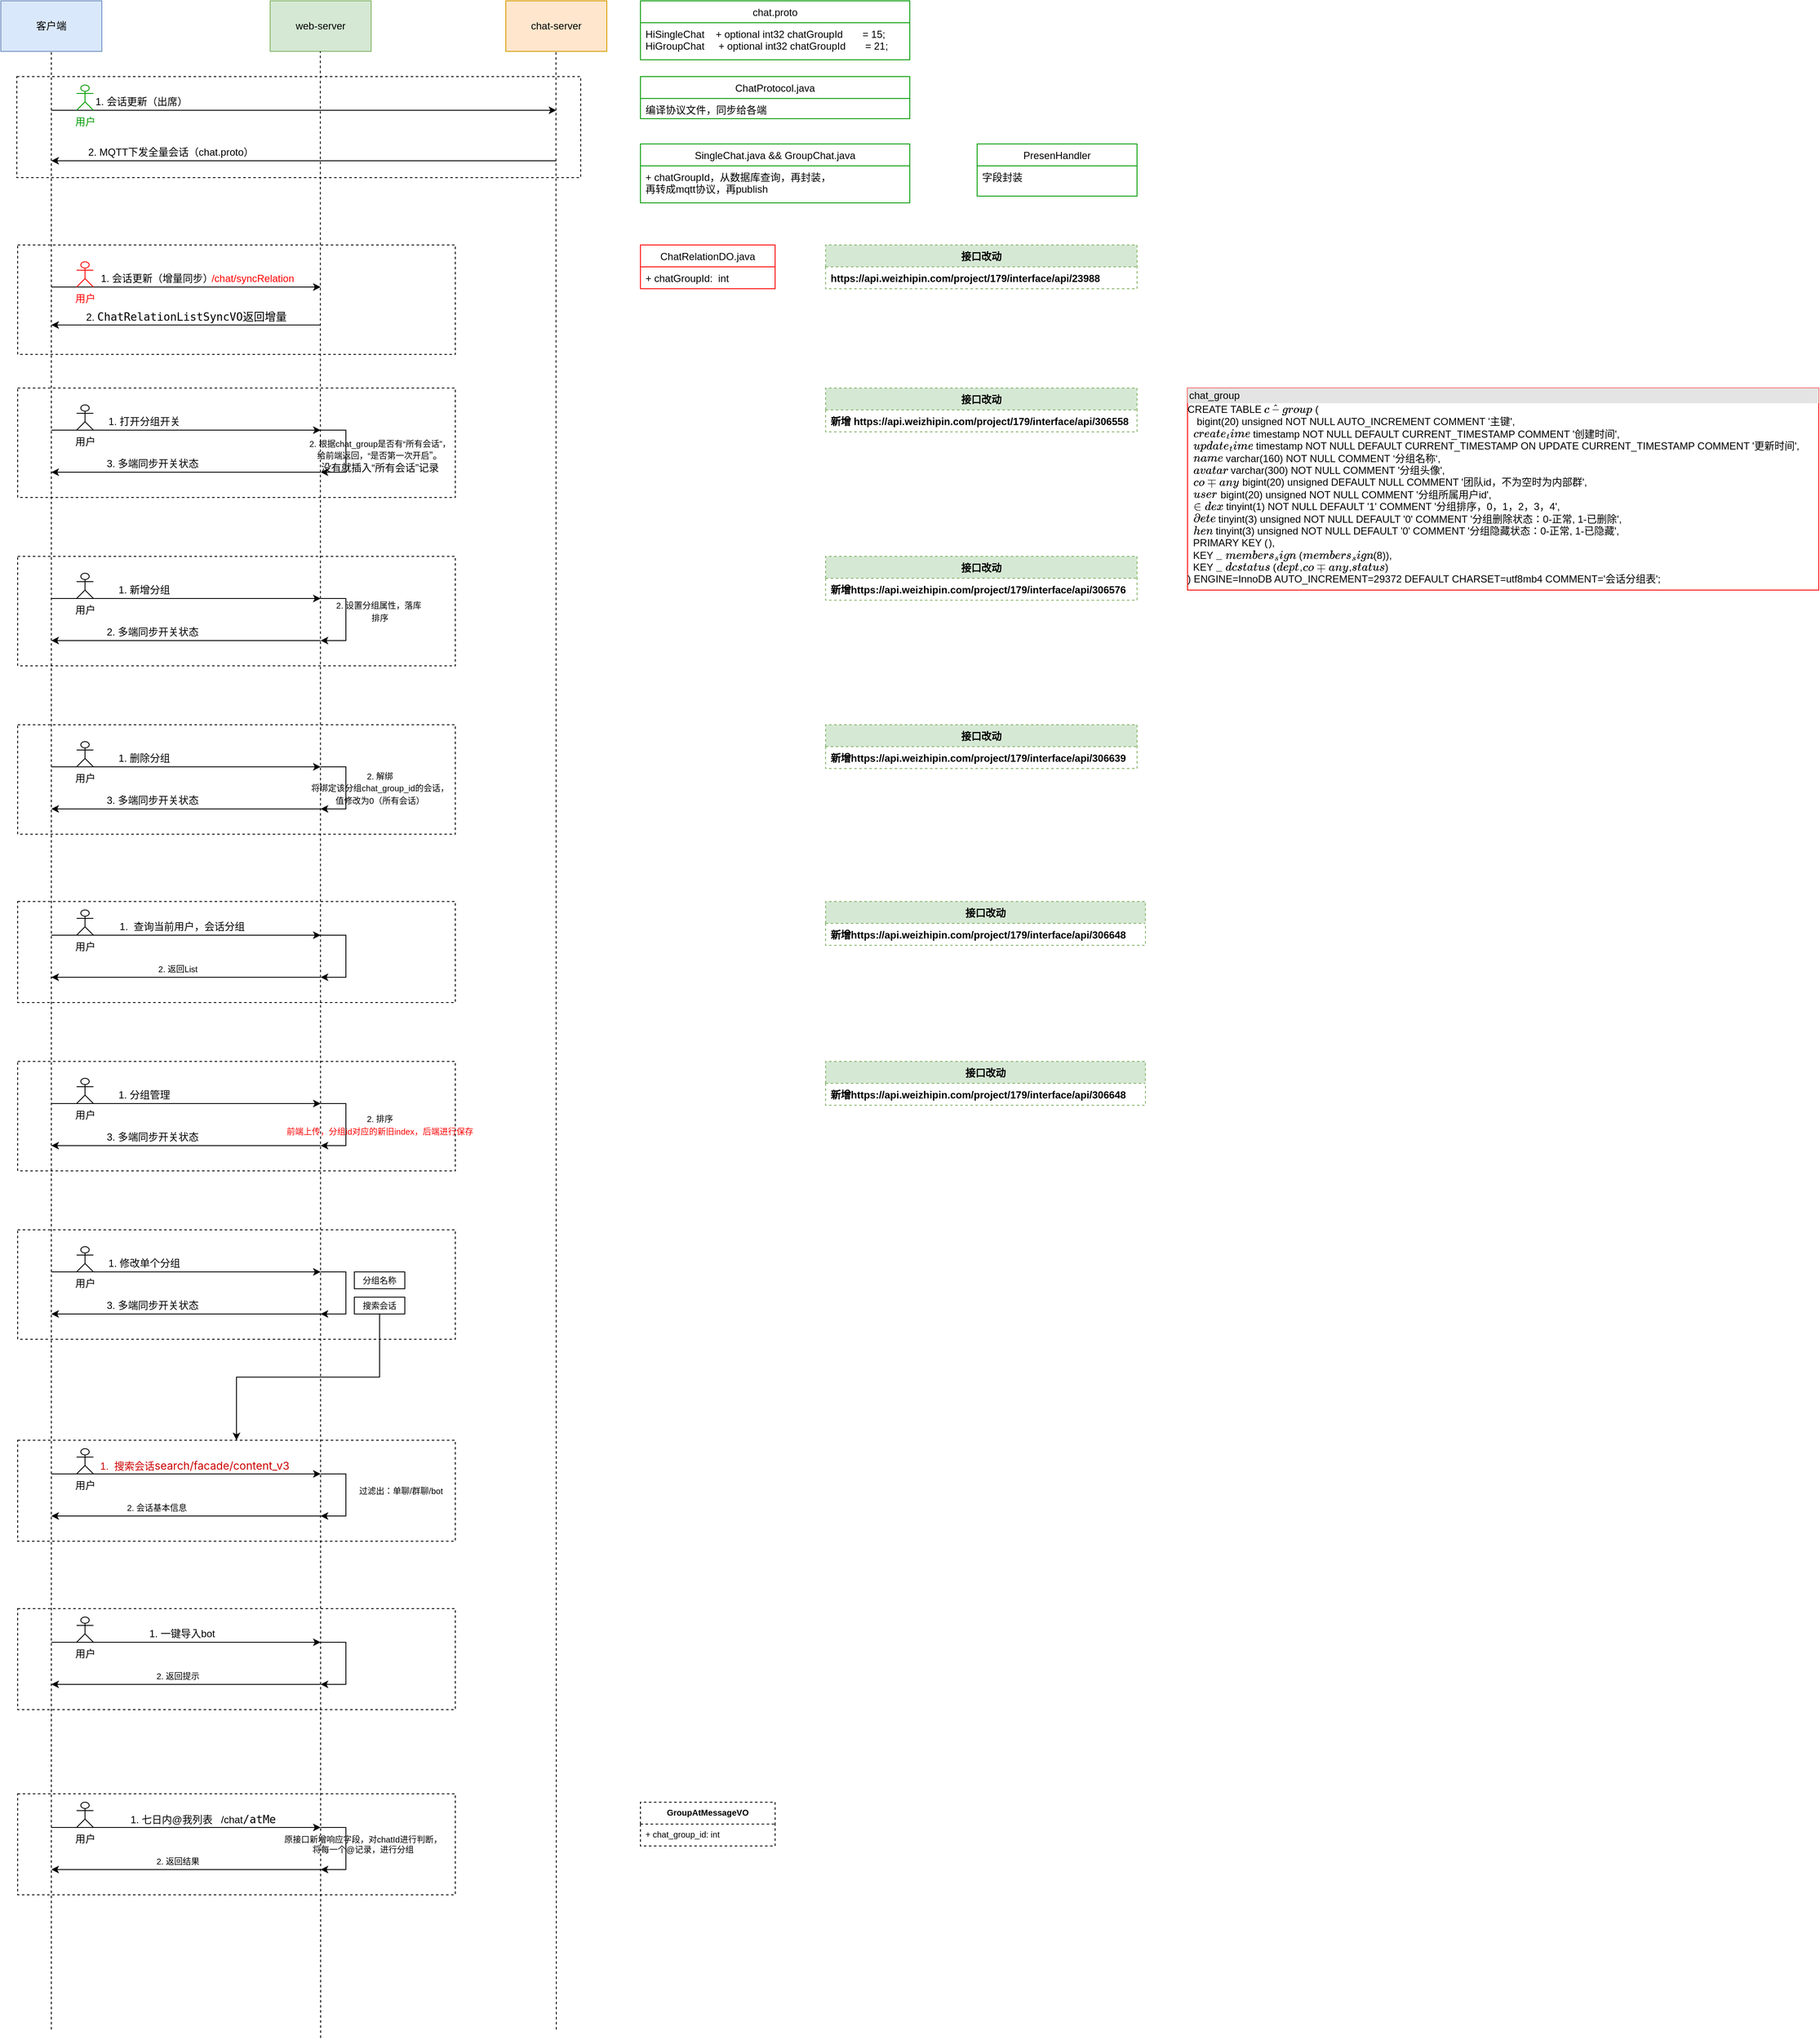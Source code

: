 <mxfile version="18.0.7" type="github">
  <diagram id="2Kw0UDBsUmubdd8x-OYx" name="Page-1">
    <mxGraphModel dx="1878" dy="953" grid="1" gridSize="10" guides="1" tooltips="1" connect="1" arrows="1" fold="1" page="1" pageScale="1" pageWidth="827" pageHeight="1169" math="0" shadow="0">
      <root>
        <mxCell id="0" />
        <mxCell id="1" parent="0" />
        <mxCell id="W-_6HZPZvxM8ELVaEarW-81" value="" style="rounded=0;whiteSpace=wrap;html=1;labelBackgroundColor=none;fontColor=#000000;strokeColor=#000000;dashed=1;fillColor=none;" vertex="1" parent="1">
          <mxGeometry x="80" y="530" width="520" height="130" as="geometry" />
        </mxCell>
        <mxCell id="W-_6HZPZvxM8ELVaEarW-2" value="客户端" style="rounded=0;whiteSpace=wrap;html=1;fillColor=#dae8fc;strokeColor=#6c8ebf;" vertex="1" parent="1">
          <mxGeometry x="60" y="70" width="120" height="60" as="geometry" />
        </mxCell>
        <mxCell id="W-_6HZPZvxM8ELVaEarW-3" value="web-server" style="rounded=0;whiteSpace=wrap;html=1;fillColor=#d5e8d4;strokeColor=#82b366;" vertex="1" parent="1">
          <mxGeometry x="380" y="70" width="120" height="60" as="geometry" />
        </mxCell>
        <mxCell id="W-_6HZPZvxM8ELVaEarW-5" value="" style="endArrow=none;dashed=1;html=1;rounded=0;entryX=0.5;entryY=1;entryDx=0;entryDy=0;" edge="1" parent="1" target="W-_6HZPZvxM8ELVaEarW-2">
          <mxGeometry width="50" height="50" relative="1" as="geometry">
            <mxPoint x="120" y="2480" as="sourcePoint" />
            <mxPoint x="530" y="240" as="targetPoint" />
          </mxGeometry>
        </mxCell>
        <mxCell id="W-_6HZPZvxM8ELVaEarW-6" value="" style="endArrow=none;dashed=1;html=1;rounded=0;entryX=0.5;entryY=1;entryDx=0;entryDy=0;" edge="1" parent="1">
          <mxGeometry width="50" height="50" relative="1" as="geometry">
            <mxPoint x="440" y="2490" as="sourcePoint" />
            <mxPoint x="439.63" y="130" as="targetPoint" />
          </mxGeometry>
        </mxCell>
        <mxCell id="W-_6HZPZvxM8ELVaEarW-8" value="chat-server" style="rounded=0;whiteSpace=wrap;html=1;fillColor=#ffe6cc;strokeColor=#d79b00;" vertex="1" parent="1">
          <mxGeometry x="660" y="70" width="120" height="60" as="geometry" />
        </mxCell>
        <mxCell id="W-_6HZPZvxM8ELVaEarW-9" value="" style="endArrow=none;dashed=1;html=1;rounded=0;entryX=0.5;entryY=1;entryDx=0;entryDy=0;" edge="1" parent="1">
          <mxGeometry width="50" height="50" relative="1" as="geometry">
            <mxPoint x="720" y="2480" as="sourcePoint" />
            <mxPoint x="719.63" y="130" as="targetPoint" />
          </mxGeometry>
        </mxCell>
        <mxCell id="W-_6HZPZvxM8ELVaEarW-14" value="" style="endArrow=classic;html=1;rounded=0;" edge="1" parent="1">
          <mxGeometry width="50" height="50" relative="1" as="geometry">
            <mxPoint x="120" y="200" as="sourcePoint" />
            <mxPoint x="720" y="200" as="targetPoint" />
          </mxGeometry>
        </mxCell>
        <mxCell id="W-_6HZPZvxM8ELVaEarW-15" value="&lt;span style=&quot;white-space: pre;&quot;&gt;	&lt;/span&gt;1. 会话更新（出席）" style="text;html=1;align=center;verticalAlign=middle;resizable=0;points=[];autosize=1;strokeColor=none;fillColor=none;" vertex="1" parent="1">
          <mxGeometry x="150" y="180" width="150" height="20" as="geometry" />
        </mxCell>
        <mxCell id="W-_6HZPZvxM8ELVaEarW-16" value="&lt;font color=&quot;#009900&quot;&gt;用户&lt;/font&gt;" style="shape=umlActor;verticalLabelPosition=bottom;verticalAlign=top;html=1;strokeColor=#009900;" vertex="1" parent="1">
          <mxGeometry x="150" y="170" width="20" height="30" as="geometry" />
        </mxCell>
        <mxCell id="W-_6HZPZvxM8ELVaEarW-19" value="" style="endArrow=classic;html=1;rounded=0;" edge="1" parent="1">
          <mxGeometry width="50" height="50" relative="1" as="geometry">
            <mxPoint x="120" y="410" as="sourcePoint" />
            <mxPoint x="440" y="410" as="targetPoint" />
          </mxGeometry>
        </mxCell>
        <mxCell id="W-_6HZPZvxM8ELVaEarW-20" value="" style="endArrow=classic;html=1;rounded=0;" edge="1" parent="1">
          <mxGeometry width="50" height="50" relative="1" as="geometry">
            <mxPoint x="720" y="260" as="sourcePoint" />
            <mxPoint x="120" y="260" as="targetPoint" />
          </mxGeometry>
        </mxCell>
        <mxCell id="W-_6HZPZvxM8ELVaEarW-21" value="2. MQTT下发全量会话（chat.proto）&amp;nbsp; &amp;nbsp; &amp;nbsp;" style="text;html=1;align=center;verticalAlign=middle;resizable=0;points=[];autosize=1;strokeColor=none;fillColor=none;" vertex="1" parent="1">
          <mxGeometry x="155" y="240" width="230" height="20" as="geometry" />
        </mxCell>
        <mxCell id="W-_6HZPZvxM8ELVaEarW-22" value="chat.proto" style="swimlane;fontStyle=0;childLayout=stackLayout;horizontal=1;startSize=26;fillColor=none;horizontalStack=0;resizeParent=1;resizeParentMax=0;resizeLast=0;collapsible=1;marginBottom=0;fontColor=default;strokeColor=#009900;" vertex="1" parent="1">
          <mxGeometry x="820" y="70" width="320" height="70" as="geometry" />
        </mxCell>
        <mxCell id="W-_6HZPZvxM8ELVaEarW-24" value="HiSingleChat    + optional int32 chatGroupId       = 15;&#xa;HiGroupChat     + optional int32 chatGroupId       = 21;" style="text;strokeColor=#009900;fillColor=none;align=left;verticalAlign=top;spacingLeft=4;spacingRight=4;overflow=hidden;rotatable=0;points=[[0,0.5],[1,0.5]];portConstraint=eastwest;labelBackgroundColor=default;" vertex="1" parent="W-_6HZPZvxM8ELVaEarW-22">
          <mxGeometry y="26" width="320" height="44" as="geometry" />
        </mxCell>
        <mxCell id="W-_6HZPZvxM8ELVaEarW-32" value="ChatProtocol.java" style="swimlane;fontStyle=0;childLayout=stackLayout;horizontal=1;startSize=26;fillColor=none;horizontalStack=0;resizeParent=1;resizeParentMax=0;resizeLast=0;collapsible=1;marginBottom=0;fontColor=default;strokeColor=#009900;" vertex="1" parent="1">
          <mxGeometry x="820" y="160" width="320" height="50" as="geometry" />
        </mxCell>
        <mxCell id="W-_6HZPZvxM8ELVaEarW-33" value="编译协议文件，同步给各端" style="text;strokeColor=#009900;fillColor=none;align=left;verticalAlign=top;spacingLeft=4;spacingRight=4;overflow=hidden;rotatable=0;points=[[0,0.5],[1,0.5]];portConstraint=eastwest;labelBackgroundColor=default;" vertex="1" parent="W-_6HZPZvxM8ELVaEarW-32">
          <mxGeometry y="26" width="320" height="24" as="geometry" />
        </mxCell>
        <mxCell id="W-_6HZPZvxM8ELVaEarW-34" value="SingleChat.java &amp;&amp; GroupChat.java" style="swimlane;fontStyle=0;childLayout=stackLayout;horizontal=1;startSize=26;fillColor=none;horizontalStack=0;resizeParent=1;resizeParentMax=0;resizeLast=0;collapsible=1;marginBottom=0;fontColor=default;strokeColor=#009900;" vertex="1" parent="1">
          <mxGeometry x="820" y="240" width="320" height="70" as="geometry" />
        </mxCell>
        <mxCell id="W-_6HZPZvxM8ELVaEarW-35" value="+ chatGroupId，从数据库查询，再封装，&#xa;再转成mqtt协议，再publish" style="text;strokeColor=#009900;fillColor=none;align=left;verticalAlign=top;spacingLeft=4;spacingRight=4;overflow=hidden;rotatable=0;points=[[0,0.5],[1,0.5]];portConstraint=eastwest;labelBackgroundColor=default;" vertex="1" parent="W-_6HZPZvxM8ELVaEarW-34">
          <mxGeometry y="26" width="320" height="44" as="geometry" />
        </mxCell>
        <mxCell id="W-_6HZPZvxM8ELVaEarW-55" value="&lt;font color=&quot;#ff0000&quot;&gt;用户&lt;/font&gt;" style="shape=umlActor;verticalLabelPosition=bottom;verticalAlign=top;html=1;strokeColor=#FF0000;" vertex="1" parent="1">
          <mxGeometry x="150" y="380" width="20" height="30" as="geometry" />
        </mxCell>
        <mxCell id="W-_6HZPZvxM8ELVaEarW-61" value="&lt;font color=&quot;#000000&quot;&gt;1. 会话更新（增量同步）&lt;/font&gt;" style="text;html=1;align=center;verticalAlign=middle;resizable=0;points=[];autosize=1;strokeColor=none;fillColor=none;fontColor=#009900;" vertex="1" parent="1">
          <mxGeometry x="170" y="390" width="150" height="20" as="geometry" />
        </mxCell>
        <mxCell id="W-_6HZPZvxM8ELVaEarW-64" value="/chat/syncRelation" style="text;html=1;align=center;verticalAlign=middle;resizable=0;points=[];autosize=1;strokeColor=none;fillColor=none;fontColor=#FF0000;" vertex="1" parent="1">
          <mxGeometry x="304" y="390" width="110" height="20" as="geometry" />
        </mxCell>
        <mxCell id="W-_6HZPZvxM8ELVaEarW-66" value="ChatRelationDO.java" style="swimlane;fontStyle=0;align=center;verticalAlign=top;childLayout=stackLayout;horizontal=1;startSize=26;horizontalStack=0;resizeParent=1;resizeParentMax=0;resizeLast=0;collapsible=1;marginBottom=0;labelBackgroundColor=none;fontColor=#000000;strokeColor=#FF0000;" vertex="1" parent="1">
          <mxGeometry x="820" y="360" width="160" height="52" as="geometry" />
        </mxCell>
        <mxCell id="W-_6HZPZvxM8ELVaEarW-67" value="+ chatGroupId:  int" style="text;strokeColor=#FF0000;fillColor=none;align=left;verticalAlign=top;spacingLeft=4;spacingRight=4;overflow=hidden;rotatable=0;points=[[0,0.5],[1,0.5]];portConstraint=eastwest;labelBackgroundColor=none;fontColor=#000000;" vertex="1" parent="W-_6HZPZvxM8ELVaEarW-66">
          <mxGeometry y="26" width="160" height="26" as="geometry" />
        </mxCell>
        <mxCell id="W-_6HZPZvxM8ELVaEarW-70" value="" style="endArrow=classic;html=1;rounded=0;" edge="1" parent="1">
          <mxGeometry width="50" height="50" relative="1" as="geometry">
            <mxPoint x="440" y="455.09" as="sourcePoint" />
            <mxPoint x="120" y="455.09" as="targetPoint" />
          </mxGeometry>
        </mxCell>
        <mxCell id="W-_6HZPZvxM8ELVaEarW-71" value="2.&amp;nbsp;&lt;span style=&quot;font-family: &amp;quot;JetBrains Mono&amp;quot;, monospace; font-size: 9.8pt;&quot;&gt;ChatRelationListSyncVO返回增量&lt;/span&gt;" style="text;html=1;align=center;verticalAlign=middle;resizable=0;points=[];autosize=1;strokeColor=none;fillColor=none;fontColor=#000000;" vertex="1" parent="1">
          <mxGeometry x="155" y="435.09" width="250" height="20" as="geometry" />
        </mxCell>
        <mxCell id="W-_6HZPZvxM8ELVaEarW-74" value="" style="endArrow=classic;html=1;rounded=0;" edge="1" parent="1">
          <mxGeometry width="50" height="50" relative="1" as="geometry">
            <mxPoint x="120" y="580" as="sourcePoint" />
            <mxPoint x="440" y="580" as="targetPoint" />
          </mxGeometry>
        </mxCell>
        <mxCell id="W-_6HZPZvxM8ELVaEarW-75" value="用户" style="shape=umlActor;verticalLabelPosition=bottom;verticalAlign=top;html=1;strokeColor=#000000;" vertex="1" parent="1">
          <mxGeometry x="150" y="550" width="20" height="30" as="geometry" />
        </mxCell>
        <mxCell id="W-_6HZPZvxM8ELVaEarW-78" value="1. 打开分组开关" style="text;html=1;align=center;verticalAlign=middle;resizable=0;points=[];autosize=1;strokeColor=none;fillColor=none;fontColor=#000000;" vertex="1" parent="1">
          <mxGeometry x="180" y="560" width="100" height="20" as="geometry" />
        </mxCell>
        <mxCell id="W-_6HZPZvxM8ELVaEarW-79" value="" style="endArrow=classic;html=1;rounded=0;" edge="1" parent="1">
          <mxGeometry width="50" height="50" relative="1" as="geometry">
            <mxPoint x="440" y="630" as="sourcePoint" />
            <mxPoint x="120" y="630" as="targetPoint" />
          </mxGeometry>
        </mxCell>
        <mxCell id="W-_6HZPZvxM8ELVaEarW-80" value="3. 多端同步开关状态" style="text;html=1;align=center;verticalAlign=middle;resizable=0;points=[];autosize=1;strokeColor=none;fillColor=none;fontColor=#000000;" vertex="1" parent="1">
          <mxGeometry x="180" y="610" width="120" height="20" as="geometry" />
        </mxCell>
        <mxCell id="W-_6HZPZvxM8ELVaEarW-82" value="" style="endArrow=classic;html=1;rounded=0;fontColor=#000000;" edge="1" parent="1">
          <mxGeometry width="50" height="50" relative="1" as="geometry">
            <mxPoint x="440" y="580" as="sourcePoint" />
            <mxPoint x="440" y="630" as="targetPoint" />
            <Array as="points">
              <mxPoint x="470" y="580" />
              <mxPoint x="470" y="630" />
            </Array>
          </mxGeometry>
        </mxCell>
        <mxCell id="W-_6HZPZvxM8ELVaEarW-87" value="&lt;font style=&quot;font-size: 10px;&quot;&gt;2. 根据chat_group是否有“所有会话”，&lt;br style=&quot;font-size: 10px;&quot;&gt;给前端返回，“是否第一次开启&lt;/font&gt;”。&lt;br&gt;没有就插入“所有会话”记录" style="text;html=1;align=center;verticalAlign=middle;resizable=0;points=[];autosize=1;strokeColor=none;fillColor=none;fontColor=#000000;" vertex="1" parent="1">
          <mxGeometry x="400" y="585" width="220" height="50" as="geometry" />
        </mxCell>
        <mxCell id="W-_6HZPZvxM8ELVaEarW-88" value="" style="rounded=0;whiteSpace=wrap;html=1;labelBackgroundColor=none;fontColor=#000000;strokeColor=#000000;dashed=1;fillColor=none;" vertex="1" parent="1">
          <mxGeometry x="80" y="730" width="520" height="130" as="geometry" />
        </mxCell>
        <mxCell id="W-_6HZPZvxM8ELVaEarW-89" value="" style="endArrow=classic;html=1;rounded=0;" edge="1" parent="1">
          <mxGeometry width="50" height="50" relative="1" as="geometry">
            <mxPoint x="120" y="780" as="sourcePoint" />
            <mxPoint x="440" y="780" as="targetPoint" />
          </mxGeometry>
        </mxCell>
        <mxCell id="W-_6HZPZvxM8ELVaEarW-90" value="用户" style="shape=umlActor;verticalLabelPosition=bottom;verticalAlign=top;html=1;strokeColor=#000000;" vertex="1" parent="1">
          <mxGeometry x="150" y="750" width="20" height="30" as="geometry" />
        </mxCell>
        <mxCell id="W-_6HZPZvxM8ELVaEarW-91" value="1. 新增分组" style="text;html=1;align=center;verticalAlign=middle;resizable=0;points=[];autosize=1;strokeColor=none;fillColor=none;fontColor=#000000;" vertex="1" parent="1">
          <mxGeometry x="190" y="760" width="80" height="20" as="geometry" />
        </mxCell>
        <mxCell id="W-_6HZPZvxM8ELVaEarW-92" value="" style="endArrow=classic;html=1;rounded=0;" edge="1" parent="1">
          <mxGeometry width="50" height="50" relative="1" as="geometry">
            <mxPoint x="440" y="830" as="sourcePoint" />
            <mxPoint x="120" y="830" as="targetPoint" />
          </mxGeometry>
        </mxCell>
        <mxCell id="W-_6HZPZvxM8ELVaEarW-93" value="2. 多端同步开关状态" style="text;html=1;align=center;verticalAlign=middle;resizable=0;points=[];autosize=1;strokeColor=none;fillColor=none;fontColor=#000000;" vertex="1" parent="1">
          <mxGeometry x="180" y="810" width="120" height="20" as="geometry" />
        </mxCell>
        <mxCell id="W-_6HZPZvxM8ELVaEarW-94" value="" style="endArrow=classic;html=1;rounded=0;fontColor=#000000;" edge="1" parent="1">
          <mxGeometry width="50" height="50" relative="1" as="geometry">
            <mxPoint x="440" y="780" as="sourcePoint" />
            <mxPoint x="440" y="830" as="targetPoint" />
            <Array as="points">
              <mxPoint x="470" y="780" />
              <mxPoint x="470" y="830" />
            </Array>
          </mxGeometry>
        </mxCell>
        <mxCell id="W-_6HZPZvxM8ELVaEarW-95" value="&lt;span style=&quot;font-size: 10px;&quot;&gt;2. 设置分组属性，落库&amp;nbsp;&lt;br&gt;排序&lt;br&gt;&lt;/span&gt;" style="text;html=1;align=center;verticalAlign=middle;resizable=0;points=[];autosize=1;strokeColor=none;fillColor=none;fontColor=#000000;" vertex="1" parent="1">
          <mxGeometry x="440" y="780" width="140" height="30" as="geometry" />
        </mxCell>
        <mxCell id="W-_6HZPZvxM8ELVaEarW-96" value="&lt;div style=&quot;box-sizing:border-box;width:100%;background:#e4e4e4;padding:2px;&quot;&gt;chat_group&lt;/div&gt;&lt;div&gt;CREATE TABLE `chat_group` (&lt;/div&gt;&lt;div&gt;&amp;nbsp; `id` bigint(20) unsigned NOT NULL AUTO_INCREMENT COMMENT &#39;主键&#39;,&lt;/div&gt;&lt;div&gt;&amp;nbsp; `create_time` timestamp NOT NULL DEFAULT CURRENT_TIMESTAMP COMMENT &#39;创建时间&#39;,&lt;/div&gt;&lt;div&gt;&amp;nbsp; `update_time` timestamp NOT NULL DEFAULT CURRENT_TIMESTAMP ON UPDATE CURRENT_TIMESTAMP COMMENT &#39;更新时间&#39;,&lt;/div&gt;&lt;div&gt;&amp;nbsp; `name` varchar(160) NOT NULL COMMENT ‘分组名称‘,&lt;/div&gt;&lt;div&gt;&amp;nbsp; `avatar` varchar(300) NOT NULL COMMENT &#39;分组头像&#39;,&lt;/div&gt;&lt;div&gt;&amp;nbsp; `company_id` bigint(20) unsigned DEFAULT NULL COMMENT &#39;团队id，不为空时为内部群&#39;,&lt;/div&gt;&lt;div&gt;&amp;nbsp; `user_id` bigint(20) unsigned NOT NULL COMMENT &#39;分组所属用户id&#39;,&lt;/div&gt;&lt;div&gt;&amp;nbsp; `index` tinyint(1) NOT NULL DEFAULT &#39;1&#39; COMMENT &#39;分组排序，0，1，2，3，4&#39;,&lt;/div&gt;&lt;div&gt;&amp;nbsp; `delete` tinyint(3) unsigned NOT NULL DEFAULT &#39;0&#39; COMMENT &#39;分组删除状态：0-正常, 1-已删除&#39;,&lt;/div&gt;&lt;div&gt;&amp;nbsp; `hidden` tinyint(3) unsigned NOT NULL DEFAULT &#39;0&#39; COMMENT &#39;分组隐藏状态：0-正常, 1-已隐藏&#39;,&lt;/div&gt;&lt;div&gt;&amp;nbsp; PRIMARY KEY (`id`),&lt;/div&gt;&lt;div&gt;&amp;nbsp; KEY `idx_members_sign` (`members_sign`(8)),&lt;/div&gt;&lt;div&gt;&amp;nbsp; KEY `idx_did_cid_status` (`dept_id`,`company_id`,`status`)&lt;/div&gt;&lt;div&gt;) ENGINE=InnoDB AUTO_INCREMENT=29372 DEFAULT CHARSET=utf8mb4 COMMENT=&#39;会话分组表&#39;;&lt;/div&gt;" style="verticalAlign=top;align=left;overflow=fill;html=1;labelBackgroundColor=none;fontColor=#000000;strokeColor=#FF0000;" vertex="1" parent="1">
          <mxGeometry x="1470" y="530" width="750" height="240" as="geometry" />
        </mxCell>
        <mxCell id="W-_6HZPZvxM8ELVaEarW-97" value="" style="rounded=0;whiteSpace=wrap;html=1;labelBackgroundColor=none;fontColor=#000000;strokeColor=#000000;dashed=1;fillColor=none;" vertex="1" parent="1">
          <mxGeometry x="80" y="930" width="520" height="130" as="geometry" />
        </mxCell>
        <mxCell id="W-_6HZPZvxM8ELVaEarW-98" value="" style="endArrow=classic;html=1;rounded=0;" edge="1" parent="1">
          <mxGeometry width="50" height="50" relative="1" as="geometry">
            <mxPoint x="120" y="980" as="sourcePoint" />
            <mxPoint x="440" y="980" as="targetPoint" />
          </mxGeometry>
        </mxCell>
        <mxCell id="W-_6HZPZvxM8ELVaEarW-99" value="用户" style="shape=umlActor;verticalLabelPosition=bottom;verticalAlign=top;html=1;strokeColor=#000000;" vertex="1" parent="1">
          <mxGeometry x="150" y="950" width="20" height="30" as="geometry" />
        </mxCell>
        <mxCell id="W-_6HZPZvxM8ELVaEarW-100" value="1. 删除分组" style="text;html=1;align=center;verticalAlign=middle;resizable=0;points=[];autosize=1;strokeColor=none;fillColor=none;fontColor=#000000;" vertex="1" parent="1">
          <mxGeometry x="190" y="960" width="80" height="20" as="geometry" />
        </mxCell>
        <mxCell id="W-_6HZPZvxM8ELVaEarW-101" value="" style="endArrow=classic;html=1;rounded=0;" edge="1" parent="1">
          <mxGeometry width="50" height="50" relative="1" as="geometry">
            <mxPoint x="440" y="1030" as="sourcePoint" />
            <mxPoint x="120" y="1030" as="targetPoint" />
          </mxGeometry>
        </mxCell>
        <mxCell id="W-_6HZPZvxM8ELVaEarW-102" value="3. 多端同步开关状态" style="text;html=1;align=center;verticalAlign=middle;resizable=0;points=[];autosize=1;strokeColor=none;fillColor=none;fontColor=#000000;" vertex="1" parent="1">
          <mxGeometry x="180" y="1010" width="120" height="20" as="geometry" />
        </mxCell>
        <mxCell id="W-_6HZPZvxM8ELVaEarW-103" value="" style="endArrow=classic;html=1;rounded=0;fontColor=#000000;" edge="1" parent="1">
          <mxGeometry width="50" height="50" relative="1" as="geometry">
            <mxPoint x="440" y="980" as="sourcePoint" />
            <mxPoint x="440" y="1030" as="targetPoint" />
            <Array as="points">
              <mxPoint x="470" y="980" />
              <mxPoint x="470" y="1030" />
            </Array>
          </mxGeometry>
        </mxCell>
        <mxCell id="W-_6HZPZvxM8ELVaEarW-104" value="&lt;span style=&quot;font-size: 10px;&quot;&gt;2. 解绑&lt;br&gt;将绑定该分组chat_group_id的会话，&lt;br&gt;值修改为0（所有会话）&lt;br&gt;&lt;/span&gt;" style="text;html=1;align=center;verticalAlign=middle;resizable=0;points=[];autosize=1;strokeColor=none;fillColor=none;fontColor=#000000;" vertex="1" parent="1">
          <mxGeometry x="405" y="980" width="210" height="50" as="geometry" />
        </mxCell>
        <mxCell id="W-_6HZPZvxM8ELVaEarW-105" value="" style="rounded=0;whiteSpace=wrap;html=1;labelBackgroundColor=none;fontColor=#000000;strokeColor=#000000;dashed=1;fillColor=none;" vertex="1" parent="1">
          <mxGeometry x="80" y="1330" width="520" height="130" as="geometry" />
        </mxCell>
        <mxCell id="W-_6HZPZvxM8ELVaEarW-106" value="" style="endArrow=classic;html=1;rounded=0;" edge="1" parent="1">
          <mxGeometry width="50" height="50" relative="1" as="geometry">
            <mxPoint x="120" y="1380.0" as="sourcePoint" />
            <mxPoint x="440" y="1380.0" as="targetPoint" />
          </mxGeometry>
        </mxCell>
        <mxCell id="W-_6HZPZvxM8ELVaEarW-107" value="用户" style="shape=umlActor;verticalLabelPosition=bottom;verticalAlign=top;html=1;strokeColor=#000000;" vertex="1" parent="1">
          <mxGeometry x="150" y="1350" width="20" height="30" as="geometry" />
        </mxCell>
        <mxCell id="W-_6HZPZvxM8ELVaEarW-108" value="1. 分组管理" style="text;html=1;align=center;verticalAlign=middle;resizable=0;points=[];autosize=1;strokeColor=none;fillColor=none;fontColor=#000000;" vertex="1" parent="1">
          <mxGeometry x="190" y="1360" width="80" height="20" as="geometry" />
        </mxCell>
        <mxCell id="W-_6HZPZvxM8ELVaEarW-109" value="" style="endArrow=classic;html=1;rounded=0;" edge="1" parent="1">
          <mxGeometry width="50" height="50" relative="1" as="geometry">
            <mxPoint x="440" y="1430.0" as="sourcePoint" />
            <mxPoint x="120" y="1430.0" as="targetPoint" />
          </mxGeometry>
        </mxCell>
        <mxCell id="W-_6HZPZvxM8ELVaEarW-110" value="3. 多端同步开关状态" style="text;html=1;align=center;verticalAlign=middle;resizable=0;points=[];autosize=1;strokeColor=none;fillColor=none;fontColor=#000000;" vertex="1" parent="1">
          <mxGeometry x="180" y="1410" width="120" height="20" as="geometry" />
        </mxCell>
        <mxCell id="W-_6HZPZvxM8ELVaEarW-111" value="" style="endArrow=classic;html=1;rounded=0;fontColor=#000000;" edge="1" parent="1">
          <mxGeometry width="50" height="50" relative="1" as="geometry">
            <mxPoint x="440" y="1380.0" as="sourcePoint" />
            <mxPoint x="440" y="1430.0" as="targetPoint" />
            <Array as="points">
              <mxPoint x="470" y="1380" />
              <mxPoint x="470" y="1430" />
            </Array>
          </mxGeometry>
        </mxCell>
        <mxCell id="W-_6HZPZvxM8ELVaEarW-112" value="&lt;span style=&quot;font-size: 10px;&quot;&gt;2. 排序&lt;br&gt;&lt;font color=&quot;#ff0000&quot;&gt;前端上传，分组id对应的新旧index，后端进行保存&lt;/font&gt;&lt;br&gt;&lt;/span&gt;" style="text;html=1;align=center;verticalAlign=middle;resizable=0;points=[];autosize=1;strokeColor=none;fillColor=none;fontColor=#000000;" vertex="1" parent="1">
          <mxGeometry x="370" y="1390" width="280" height="30" as="geometry" />
        </mxCell>
        <mxCell id="W-_6HZPZvxM8ELVaEarW-113" value="" style="rounded=0;whiteSpace=wrap;html=1;labelBackgroundColor=none;fontColor=#000000;strokeColor=#000000;dashed=1;fillColor=none;" vertex="1" parent="1">
          <mxGeometry x="80" y="1530" width="520" height="130" as="geometry" />
        </mxCell>
        <mxCell id="W-_6HZPZvxM8ELVaEarW-114" value="" style="endArrow=classic;html=1;rounded=0;" edge="1" parent="1">
          <mxGeometry width="50" height="50" relative="1" as="geometry">
            <mxPoint x="120" y="1580" as="sourcePoint" />
            <mxPoint x="440" y="1580" as="targetPoint" />
          </mxGeometry>
        </mxCell>
        <mxCell id="W-_6HZPZvxM8ELVaEarW-115" value="用户" style="shape=umlActor;verticalLabelPosition=bottom;verticalAlign=top;html=1;strokeColor=#000000;" vertex="1" parent="1">
          <mxGeometry x="150" y="1550" width="20" height="30" as="geometry" />
        </mxCell>
        <mxCell id="W-_6HZPZvxM8ELVaEarW-116" value="1. 修改单个分组" style="text;html=1;align=center;verticalAlign=middle;resizable=0;points=[];autosize=1;strokeColor=none;fillColor=none;fontColor=#000000;" vertex="1" parent="1">
          <mxGeometry x="180" y="1560" width="100" height="20" as="geometry" />
        </mxCell>
        <mxCell id="W-_6HZPZvxM8ELVaEarW-117" value="" style="endArrow=classic;html=1;rounded=0;" edge="1" parent="1">
          <mxGeometry width="50" height="50" relative="1" as="geometry">
            <mxPoint x="440" y="1630" as="sourcePoint" />
            <mxPoint x="120" y="1630" as="targetPoint" />
          </mxGeometry>
        </mxCell>
        <mxCell id="W-_6HZPZvxM8ELVaEarW-118" value="3. 多端同步开关状态" style="text;html=1;align=center;verticalAlign=middle;resizable=0;points=[];autosize=1;strokeColor=none;fillColor=none;fontColor=#000000;" vertex="1" parent="1">
          <mxGeometry x="180" y="1610" width="120" height="20" as="geometry" />
        </mxCell>
        <mxCell id="W-_6HZPZvxM8ELVaEarW-119" value="" style="endArrow=classic;html=1;rounded=0;fontColor=#000000;" edge="1" parent="1">
          <mxGeometry width="50" height="50" relative="1" as="geometry">
            <mxPoint x="440" y="1580" as="sourcePoint" />
            <mxPoint x="440" y="1630" as="targetPoint" />
            <Array as="points">
              <mxPoint x="470" y="1580" />
              <mxPoint x="470" y="1630" />
            </Array>
          </mxGeometry>
        </mxCell>
        <mxCell id="W-_6HZPZvxM8ELVaEarW-120" value="&lt;span style=&quot;font-size: 10px;&quot;&gt;&lt;br&gt;&lt;br&gt;&lt;/span&gt;" style="text;html=1;align=center;verticalAlign=middle;resizable=0;points=[];autosize=1;strokeColor=none;fillColor=none;fontColor=#000000;" vertex="1" parent="1">
          <mxGeometry x="500" y="1590" width="20" height="30" as="geometry" />
        </mxCell>
        <mxCell id="W-_6HZPZvxM8ELVaEarW-121" value="&lt;span style=&quot;color: rgb(0, 0, 0);&quot;&gt;分组名称&lt;/span&gt;" style="rounded=0;whiteSpace=wrap;html=1;labelBackgroundColor=none;fontSize=10;fontColor=#FF0000;strokeColor=#000000;fillColor=none;" vertex="1" parent="1">
          <mxGeometry x="480" y="1580" width="60" height="20" as="geometry" />
        </mxCell>
        <mxCell id="W-_6HZPZvxM8ELVaEarW-124" value="" style="edgeStyle=orthogonalEdgeStyle;rounded=0;orthogonalLoop=1;jettySize=auto;html=1;fontSize=10;fontColor=#FF0000;" edge="1" parent="1" source="W-_6HZPZvxM8ELVaEarW-122" target="W-_6HZPZvxM8ELVaEarW-123">
          <mxGeometry relative="1" as="geometry" />
        </mxCell>
        <mxCell id="W-_6HZPZvxM8ELVaEarW-122" value="&lt;span style=&quot;color: rgb(0, 0, 0);&quot;&gt;搜索会话&lt;/span&gt;" style="rounded=0;whiteSpace=wrap;html=1;labelBackgroundColor=none;fontSize=10;fontColor=#FF0000;strokeColor=#000000;fillColor=none;" vertex="1" parent="1">
          <mxGeometry x="480" y="1610" width="60" height="20" as="geometry" />
        </mxCell>
        <mxCell id="W-_6HZPZvxM8ELVaEarW-123" value="" style="whiteSpace=wrap;html=1;fontSize=10;fillColor=none;strokeColor=#000000;fontColor=#FF0000;rounded=0;labelBackgroundColor=none;dashed=1;" vertex="1" parent="1">
          <mxGeometry x="80" y="1780" width="520" height="120" as="geometry" />
        </mxCell>
        <mxCell id="W-_6HZPZvxM8ELVaEarW-125" value="" style="endArrow=classic;html=1;rounded=0;" edge="1" parent="1">
          <mxGeometry width="50" height="50" relative="1" as="geometry">
            <mxPoint x="120" y="1820" as="sourcePoint" />
            <mxPoint x="440" y="1820" as="targetPoint" />
          </mxGeometry>
        </mxCell>
        <mxCell id="W-_6HZPZvxM8ELVaEarW-126" value="用户" style="shape=umlActor;verticalLabelPosition=bottom;verticalAlign=top;html=1;strokeColor=#000000;" vertex="1" parent="1">
          <mxGeometry x="150" y="1790" width="20" height="30" as="geometry" />
        </mxCell>
        <mxCell id="W-_6HZPZvxM8ELVaEarW-127" value="&lt;font color=&quot;#cc0000&quot;&gt;1.&amp;nbsp; 搜索会话&lt;span style=&quot;font-family: -apple-system, &amp;quot;system-ui&amp;quot;, &amp;quot;Segoe UI&amp;quot;, Roboto, &amp;quot;Helvetica Neue&amp;quot;, Helvetica, &amp;quot;PingFang SC&amp;quot;, &amp;quot;Hiragino Sans GB&amp;quot;, &amp;quot;Microsoft YaHei&amp;quot;, SimSun, sans-serif; font-size: 13px; text-align: start; background-color: rgb(255, 255, 255);&quot;&gt;search/facade/content_v3&lt;/span&gt;&lt;/font&gt;" style="text;html=1;align=center;verticalAlign=middle;resizable=0;points=[];autosize=1;strokeColor=none;fillColor=none;fontColor=#000000;" vertex="1" parent="1">
          <mxGeometry x="170" y="1800" width="240" height="20" as="geometry" />
        </mxCell>
        <mxCell id="W-_6HZPZvxM8ELVaEarW-128" value="" style="endArrow=classic;html=1;rounded=0;" edge="1" parent="1">
          <mxGeometry width="50" height="50" relative="1" as="geometry">
            <mxPoint x="440" y="1870" as="sourcePoint" />
            <mxPoint x="120" y="1870" as="targetPoint" />
          </mxGeometry>
        </mxCell>
        <mxCell id="W-_6HZPZvxM8ELVaEarW-130" value="" style="endArrow=classic;html=1;rounded=0;fontColor=#000000;" edge="1" parent="1">
          <mxGeometry width="50" height="50" relative="1" as="geometry">
            <mxPoint x="440" y="1820" as="sourcePoint" />
            <mxPoint x="440" y="1870" as="targetPoint" />
            <Array as="points">
              <mxPoint x="470" y="1820" />
              <mxPoint x="470" y="1870" />
            </Array>
          </mxGeometry>
        </mxCell>
        <mxCell id="W-_6HZPZvxM8ELVaEarW-131" value="&lt;span style=&quot;font-size: 10px;&quot;&gt;过滤出：单聊/群聊/bot&lt;br&gt;&lt;/span&gt;" style="text;html=1;align=center;verticalAlign=middle;resizable=0;points=[];autosize=1;strokeColor=none;fillColor=none;fontColor=#000000;" vertex="1" parent="1">
          <mxGeometry x="470" y="1830" width="130" height="20" as="geometry" />
        </mxCell>
        <mxCell id="W-_6HZPZvxM8ELVaEarW-132" value="" style="whiteSpace=wrap;html=1;fontSize=10;fillColor=none;strokeColor=#000000;fontColor=#FF0000;rounded=0;labelBackgroundColor=none;dashed=1;" vertex="1" parent="1">
          <mxGeometry x="80" y="1980" width="520" height="120" as="geometry" />
        </mxCell>
        <mxCell id="W-_6HZPZvxM8ELVaEarW-133" value="" style="endArrow=classic;html=1;rounded=0;" edge="1" parent="1">
          <mxGeometry width="50" height="50" relative="1" as="geometry">
            <mxPoint x="120" y="2020" as="sourcePoint" />
            <mxPoint x="440" y="2020" as="targetPoint" />
          </mxGeometry>
        </mxCell>
        <mxCell id="W-_6HZPZvxM8ELVaEarW-134" value="用户" style="shape=umlActor;verticalLabelPosition=bottom;verticalAlign=top;html=1;strokeColor=#000000;" vertex="1" parent="1">
          <mxGeometry x="150" y="1990" width="20" height="30" as="geometry" />
        </mxCell>
        <mxCell id="W-_6HZPZvxM8ELVaEarW-135" value="1. 一键导入bot" style="text;html=1;align=center;verticalAlign=middle;resizable=0;points=[];autosize=1;strokeColor=none;fillColor=none;fontColor=#000000;" vertex="1" parent="1">
          <mxGeometry x="230" y="2000" width="90" height="20" as="geometry" />
        </mxCell>
        <mxCell id="W-_6HZPZvxM8ELVaEarW-136" value="" style="endArrow=classic;html=1;rounded=0;" edge="1" parent="1">
          <mxGeometry width="50" height="50" relative="1" as="geometry">
            <mxPoint x="440" y="2070" as="sourcePoint" />
            <mxPoint x="120" y="2070" as="targetPoint" />
          </mxGeometry>
        </mxCell>
        <mxCell id="W-_6HZPZvxM8ELVaEarW-137" value="" style="endArrow=classic;html=1;rounded=0;fontColor=#000000;" edge="1" parent="1">
          <mxGeometry width="50" height="50" relative="1" as="geometry">
            <mxPoint x="440" y="2020" as="sourcePoint" />
            <mxPoint x="440" y="2070" as="targetPoint" />
            <Array as="points">
              <mxPoint x="470" y="2020" />
              <mxPoint x="470" y="2070" />
            </Array>
          </mxGeometry>
        </mxCell>
        <mxCell id="W-_6HZPZvxM8ELVaEarW-139" value="&lt;span style=&quot;font-size: 10px;&quot;&gt;2. 会话基本信息&lt;br&gt;&lt;/span&gt;" style="text;html=1;align=center;verticalAlign=middle;resizable=0;points=[];autosize=1;strokeColor=none;fillColor=none;fontColor=#000000;" vertex="1" parent="1">
          <mxGeometry x="195" y="1850" width="100" height="20" as="geometry" />
        </mxCell>
        <mxCell id="W-_6HZPZvxM8ELVaEarW-140" value="2. 返回提示" style="text;html=1;align=center;verticalAlign=middle;resizable=0;points=[];autosize=1;strokeColor=none;fillColor=none;fontSize=10;fontColor=#000000;" vertex="1" parent="1">
          <mxGeometry x="230" y="2050" width="80" height="20" as="geometry" />
        </mxCell>
        <mxCell id="W-_6HZPZvxM8ELVaEarW-141" value="" style="whiteSpace=wrap;html=1;fontSize=10;fillColor=none;strokeColor=#000000;fontColor=#FF0000;rounded=0;labelBackgroundColor=none;dashed=1;" vertex="1" parent="1">
          <mxGeometry x="80" y="1140" width="520" height="120" as="geometry" />
        </mxCell>
        <mxCell id="W-_6HZPZvxM8ELVaEarW-142" value="" style="endArrow=classic;html=1;rounded=0;" edge="1" parent="1">
          <mxGeometry width="50" height="50" relative="1" as="geometry">
            <mxPoint x="120" y="1180" as="sourcePoint" />
            <mxPoint x="440" y="1180" as="targetPoint" />
          </mxGeometry>
        </mxCell>
        <mxCell id="W-_6HZPZvxM8ELVaEarW-143" value="用户" style="shape=umlActor;verticalLabelPosition=bottom;verticalAlign=top;html=1;strokeColor=#000000;" vertex="1" parent="1">
          <mxGeometry x="150" y="1150" width="20" height="30" as="geometry" />
        </mxCell>
        <mxCell id="W-_6HZPZvxM8ELVaEarW-144" value="1.&amp;nbsp; 查询当前用户，会话分组" style="text;html=1;align=center;verticalAlign=middle;resizable=0;points=[];autosize=1;strokeColor=none;fillColor=none;fontColor=#000000;" vertex="1" parent="1">
          <mxGeometry x="195" y="1160" width="160" height="20" as="geometry" />
        </mxCell>
        <mxCell id="W-_6HZPZvxM8ELVaEarW-145" value="" style="endArrow=classic;html=1;rounded=0;" edge="1" parent="1">
          <mxGeometry width="50" height="50" relative="1" as="geometry">
            <mxPoint x="440" y="1230" as="sourcePoint" />
            <mxPoint x="120" y="1230" as="targetPoint" />
          </mxGeometry>
        </mxCell>
        <mxCell id="W-_6HZPZvxM8ELVaEarW-146" value="" style="endArrow=classic;html=1;rounded=0;fontColor=#000000;" edge="1" parent="1">
          <mxGeometry width="50" height="50" relative="1" as="geometry">
            <mxPoint x="440" y="1180" as="sourcePoint" />
            <mxPoint x="440" y="1230" as="targetPoint" />
            <Array as="points">
              <mxPoint x="470" y="1180" />
              <mxPoint x="470" y="1230" />
            </Array>
          </mxGeometry>
        </mxCell>
        <mxCell id="W-_6HZPZvxM8ELVaEarW-147" value="2. 返回List" style="text;html=1;align=center;verticalAlign=middle;resizable=0;points=[];autosize=1;strokeColor=none;fillColor=none;fontSize=10;fontColor=#000000;" vertex="1" parent="1">
          <mxGeometry x="235" y="1210" width="70" height="20" as="geometry" />
        </mxCell>
        <mxCell id="W-_6HZPZvxM8ELVaEarW-148" value="" style="whiteSpace=wrap;html=1;fontSize=10;fillColor=none;strokeColor=#000000;fontColor=#FF0000;rounded=0;labelBackgroundColor=none;dashed=1;" vertex="1" parent="1">
          <mxGeometry x="80" y="2200" width="520" height="120" as="geometry" />
        </mxCell>
        <mxCell id="W-_6HZPZvxM8ELVaEarW-149" value="" style="endArrow=classic;html=1;rounded=0;" edge="1" parent="1">
          <mxGeometry width="50" height="50" relative="1" as="geometry">
            <mxPoint x="120" y="2240" as="sourcePoint" />
            <mxPoint x="440" y="2240" as="targetPoint" />
          </mxGeometry>
        </mxCell>
        <mxCell id="W-_6HZPZvxM8ELVaEarW-150" value="用户" style="shape=umlActor;verticalLabelPosition=bottom;verticalAlign=top;html=1;strokeColor=#000000;" vertex="1" parent="1">
          <mxGeometry x="150" y="2210" width="20" height="30" as="geometry" />
        </mxCell>
        <mxCell id="W-_6HZPZvxM8ELVaEarW-151" value="1. 七日内@我列表 &lt;span style=&quot;white-space: pre;&quot;&gt;	&lt;/span&gt;&lt;span style=&quot;white-space: pre;&quot;&gt;	&lt;/span&gt;/chat&lt;font face=&quot;JetBrains Mono, monospace&quot;&gt;&lt;span style=&quot;font-size: 13.067px;&quot;&gt;/atMe&lt;/span&gt;&lt;/font&gt;" style="text;html=1;align=center;verticalAlign=middle;resizable=0;points=[];autosize=1;strokeColor=none;fillColor=none;fontColor=#000000;" vertex="1" parent="1">
          <mxGeometry x="195" y="2220" width="210" height="20" as="geometry" />
        </mxCell>
        <mxCell id="W-_6HZPZvxM8ELVaEarW-152" value="" style="endArrow=classic;html=1;rounded=0;" edge="1" parent="1">
          <mxGeometry width="50" height="50" relative="1" as="geometry">
            <mxPoint x="440" y="2290" as="sourcePoint" />
            <mxPoint x="120" y="2290" as="targetPoint" />
          </mxGeometry>
        </mxCell>
        <mxCell id="W-_6HZPZvxM8ELVaEarW-153" value="" style="endArrow=classic;html=1;rounded=0;fontColor=#000000;" edge="1" parent="1">
          <mxGeometry width="50" height="50" relative="1" as="geometry">
            <mxPoint x="440" y="2240" as="sourcePoint" />
            <mxPoint x="440" y="2290" as="targetPoint" />
            <Array as="points">
              <mxPoint x="470" y="2240" />
              <mxPoint x="470" y="2290" />
            </Array>
          </mxGeometry>
        </mxCell>
        <mxCell id="W-_6HZPZvxM8ELVaEarW-154" value="2. 返回结果" style="text;html=1;align=center;verticalAlign=middle;resizable=0;points=[];autosize=1;strokeColor=none;fillColor=none;fontSize=10;fontColor=#000000;" vertex="1" parent="1">
          <mxGeometry x="230" y="2270" width="80" height="20" as="geometry" />
        </mxCell>
        <mxCell id="W-_6HZPZvxM8ELVaEarW-155" value="原接口新增响应字段，对chatId进行判断，&lt;br&gt;将每一个@记录，进行分组" style="text;html=1;align=center;verticalAlign=middle;resizable=0;points=[];autosize=1;strokeColor=none;fillColor=none;fontSize=10;fontColor=#000000;" vertex="1" parent="1">
          <mxGeometry x="370" y="2245" width="240" height="30" as="geometry" />
        </mxCell>
        <mxCell id="W-_6HZPZvxM8ELVaEarW-156" value="&lt;pre style=&quot;background-color:#2b2b2b;color:#a9b7c6;font-family:&#39;JetBrains Mono&#39;,monospace;font-size:9.8pt;&quot;&gt;&lt;br&gt;&lt;/pre&gt;" style="text;whiteSpace=wrap;html=1;fontSize=10;fontColor=#000000;" vertex="1" parent="1">
          <mxGeometry x="800" y="2370" width="150" height="50" as="geometry" />
        </mxCell>
        <mxCell id="W-_6HZPZvxM8ELVaEarW-157" value="GroupAtMessageVO" style="swimlane;fontStyle=1;align=center;verticalAlign=top;childLayout=stackLayout;horizontal=1;startSize=26;horizontalStack=0;resizeParent=1;resizeParentMax=0;resizeLast=0;collapsible=1;marginBottom=0;dashed=1;labelBackgroundColor=none;fontSize=10;fontColor=#000000;strokeColor=#000000;fillColor=none;" vertex="1" parent="1">
          <mxGeometry x="820" y="2210" width="160" height="52" as="geometry" />
        </mxCell>
        <mxCell id="W-_6HZPZvxM8ELVaEarW-158" value="+ chat_group_id: int" style="text;strokeColor=none;fillColor=none;align=left;verticalAlign=top;spacingLeft=4;spacingRight=4;overflow=hidden;rotatable=0;points=[[0,0.5],[1,0.5]];portConstraint=eastwest;dashed=1;labelBackgroundColor=none;fontSize=10;fontColor=#000000;" vertex="1" parent="W-_6HZPZvxM8ELVaEarW-157">
          <mxGeometry y="26" width="160" height="26" as="geometry" />
        </mxCell>
        <mxCell id="W-_6HZPZvxM8ELVaEarW-163" value="接口改动" style="swimlane;fontStyle=1;align=center;verticalAlign=top;childLayout=stackLayout;horizontal=1;startSize=26;horizontalStack=0;resizeParent=1;resizeParentMax=0;resizeLast=0;collapsible=1;marginBottom=0;dashed=1;labelBackgroundColor=none;fontSize=12;strokeColor=#82b366;fillColor=#d5e8d4;spacing=2;" vertex="1" parent="1">
          <mxGeometry x="1040" y="360" width="370" height="52" as="geometry" />
        </mxCell>
        <mxCell id="W-_6HZPZvxM8ELVaEarW-164" value="https://api.weizhipin.com/project/179/interface/api/23988" style="text;strokeColor=none;fillColor=none;align=left;verticalAlign=top;spacingLeft=4;spacingRight=4;overflow=hidden;rotatable=0;points=[[0,0.5],[1,0.5]];portConstraint=eastwest;dashed=1;labelBackgroundColor=none;fontSize=12;fontColor=#000000;spacing=2;fontStyle=1" vertex="1" parent="W-_6HZPZvxM8ELVaEarW-163">
          <mxGeometry y="26" width="370" height="26" as="geometry" />
        </mxCell>
        <mxCell id="W-_6HZPZvxM8ELVaEarW-167" value="" style="rounded=0;whiteSpace=wrap;html=1;labelBackgroundColor=none;fontColor=#000000;strokeColor=#000000;dashed=1;fillColor=none;" vertex="1" parent="1">
          <mxGeometry x="80" y="360" width="520" height="130" as="geometry" />
        </mxCell>
        <mxCell id="W-_6HZPZvxM8ELVaEarW-168" value="" style="rounded=0;whiteSpace=wrap;html=1;labelBackgroundColor=none;fontColor=#000000;strokeColor=#000000;dashed=1;fillColor=none;" vertex="1" parent="1">
          <mxGeometry x="79" y="160" width="670" height="120" as="geometry" />
        </mxCell>
        <mxCell id="W-_6HZPZvxM8ELVaEarW-171" value="PresenHandler" style="swimlane;fontStyle=0;childLayout=stackLayout;horizontal=1;startSize=26;fillColor=none;horizontalStack=0;resizeParent=1;resizeParentMax=0;resizeLast=0;collapsible=1;marginBottom=0;fontColor=default;strokeColor=#009900;" vertex="1" parent="1">
          <mxGeometry x="1220" y="240" width="190" height="62" as="geometry" />
        </mxCell>
        <mxCell id="W-_6HZPZvxM8ELVaEarW-172" value="字段封装" style="text;strokeColor=#009900;fillColor=none;align=left;verticalAlign=top;spacingLeft=4;spacingRight=4;overflow=hidden;rotatable=0;points=[[0,0.5],[1,0.5]];portConstraint=eastwest;labelBackgroundColor=default;" vertex="1" parent="W-_6HZPZvxM8ELVaEarW-171">
          <mxGeometry y="26" width="190" height="36" as="geometry" />
        </mxCell>
        <mxCell id="W-_6HZPZvxM8ELVaEarW-173" value="接口改动" style="swimlane;fontStyle=1;align=center;verticalAlign=top;childLayout=stackLayout;horizontal=1;startSize=26;horizontalStack=0;resizeParent=1;resizeParentMax=0;resizeLast=0;collapsible=1;marginBottom=0;dashed=1;labelBackgroundColor=none;fontSize=12;strokeColor=#82b366;fillColor=#d5e8d4;spacing=2;" vertex="1" parent="1">
          <mxGeometry x="1040" y="530" width="370" height="52" as="geometry" />
        </mxCell>
        <mxCell id="W-_6HZPZvxM8ELVaEarW-174" value="新增 https://api.weizhipin.com/project/179/interface/api/306558" style="text;strokeColor=none;fillColor=none;align=left;verticalAlign=top;spacingLeft=4;spacingRight=4;overflow=hidden;rotatable=0;points=[[0,0.5],[1,0.5]];portConstraint=eastwest;dashed=1;labelBackgroundColor=none;fontSize=12;fontColor=#000000;spacing=2;fontStyle=1" vertex="1" parent="W-_6HZPZvxM8ELVaEarW-173">
          <mxGeometry y="26" width="370" height="26" as="geometry" />
        </mxCell>
        <mxCell id="W-_6HZPZvxM8ELVaEarW-175" value="接口改动" style="swimlane;fontStyle=1;align=center;verticalAlign=top;childLayout=stackLayout;horizontal=1;startSize=26;horizontalStack=0;resizeParent=1;resizeParentMax=0;resizeLast=0;collapsible=1;marginBottom=0;dashed=1;labelBackgroundColor=none;fontSize=12;strokeColor=#82b366;fillColor=#d5e8d4;spacing=2;" vertex="1" parent="1">
          <mxGeometry x="1040" y="730" width="370" height="52" as="geometry" />
        </mxCell>
        <mxCell id="W-_6HZPZvxM8ELVaEarW-176" value="新增https://api.weizhipin.com/project/179/interface/api/306576" style="text;strokeColor=none;fillColor=none;align=left;verticalAlign=top;spacingLeft=4;spacingRight=4;overflow=hidden;rotatable=0;points=[[0,0.5],[1,0.5]];portConstraint=eastwest;dashed=1;labelBackgroundColor=none;fontSize=12;fontColor=#000000;spacing=2;fontStyle=1" vertex="1" parent="W-_6HZPZvxM8ELVaEarW-175">
          <mxGeometry y="26" width="370" height="26" as="geometry" />
        </mxCell>
        <mxCell id="W-_6HZPZvxM8ELVaEarW-177" value="接口改动" style="swimlane;fontStyle=1;align=center;verticalAlign=top;childLayout=stackLayout;horizontal=1;startSize=26;horizontalStack=0;resizeParent=1;resizeParentMax=0;resizeLast=0;collapsible=1;marginBottom=0;dashed=1;labelBackgroundColor=none;fontSize=12;strokeColor=#82b366;fillColor=#d5e8d4;spacing=2;" vertex="1" parent="1">
          <mxGeometry x="1040" y="930" width="370" height="52" as="geometry" />
        </mxCell>
        <mxCell id="W-_6HZPZvxM8ELVaEarW-178" value="新增https://api.weizhipin.com/project/179/interface/api/306639" style="text;strokeColor=none;fillColor=none;align=left;verticalAlign=top;spacingLeft=4;spacingRight=4;overflow=hidden;rotatable=0;points=[[0,0.5],[1,0.5]];portConstraint=eastwest;dashed=1;labelBackgroundColor=none;fontSize=12;fontColor=#000000;spacing=2;fontStyle=1" vertex="1" parent="W-_6HZPZvxM8ELVaEarW-177">
          <mxGeometry y="26" width="370" height="26" as="geometry" />
        </mxCell>
        <mxCell id="W-_6HZPZvxM8ELVaEarW-179" value="接口改动" style="swimlane;fontStyle=1;align=center;verticalAlign=top;childLayout=stackLayout;horizontal=1;startSize=26;horizontalStack=0;resizeParent=1;resizeParentMax=0;resizeLast=0;collapsible=1;marginBottom=0;dashed=1;labelBackgroundColor=none;fontSize=12;strokeColor=#82b366;fillColor=#d5e8d4;spacing=2;" vertex="1" parent="1">
          <mxGeometry x="1040" y="1140" width="380" height="52" as="geometry" />
        </mxCell>
        <mxCell id="W-_6HZPZvxM8ELVaEarW-180" value="新增https://api.weizhipin.com/project/179/interface/api/306648" style="text;strokeColor=none;fillColor=none;align=left;verticalAlign=top;spacingLeft=4;spacingRight=4;overflow=hidden;rotatable=0;points=[[0,0.5],[1,0.5]];portConstraint=eastwest;dashed=1;labelBackgroundColor=none;fontSize=12;fontColor=#000000;spacing=2;fontStyle=1" vertex="1" parent="W-_6HZPZvxM8ELVaEarW-179">
          <mxGeometry y="26" width="380" height="26" as="geometry" />
        </mxCell>
        <mxCell id="W-_6HZPZvxM8ELVaEarW-181" value="接口改动" style="swimlane;fontStyle=1;align=center;verticalAlign=top;childLayout=stackLayout;horizontal=1;startSize=26;horizontalStack=0;resizeParent=1;resizeParentMax=0;resizeLast=0;collapsible=1;marginBottom=0;dashed=1;labelBackgroundColor=none;fontSize=12;strokeColor=#82b366;fillColor=#d5e8d4;spacing=2;" vertex="1" parent="1">
          <mxGeometry x="1040" y="1330" width="380" height="52" as="geometry" />
        </mxCell>
        <mxCell id="W-_6HZPZvxM8ELVaEarW-182" value="新增https://api.weizhipin.com/project/179/interface/api/306648" style="text;strokeColor=none;fillColor=none;align=left;verticalAlign=top;spacingLeft=4;spacingRight=4;overflow=hidden;rotatable=0;points=[[0,0.5],[1,0.5]];portConstraint=eastwest;dashed=1;labelBackgroundColor=none;fontSize=12;fontColor=#000000;spacing=2;fontStyle=1" vertex="1" parent="W-_6HZPZvxM8ELVaEarW-181">
          <mxGeometry y="26" width="380" height="26" as="geometry" />
        </mxCell>
      </root>
    </mxGraphModel>
  </diagram>
</mxfile>
